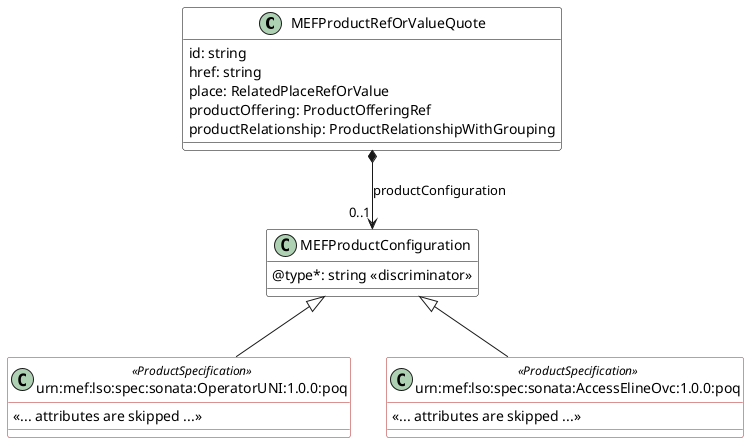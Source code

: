 @startuml
skinparam {
    ClassBackgroundColor White
    ClassBorderColor Black
    ClassBorderColor<<ProductSpecification>> FireBrick
}
set namespaceSeparator none

class MEFProductRefOrValueQuote{

    id: string 
    href: string 
    place: RelatedPlaceRefOrValue
    productOffering: ProductOfferingRef
    productRelationship: ProductRelationshipWithGrouping
   
}


class MEFProductConfiguration {
    @type*: string <<discriminator>>
}


MEFProductRefOrValueQuote *-->"0..1" MEFProductConfiguration : productConfiguration

class urn:mef:lso:spec:sonata:OperatorUNI:1.0.0:poq <<ProductSpecification>> {

    <<... attributes are skipped ...>>
}
MEFProductConfiguration <|-- "urn:mef:lso:spec:sonata:OperatorUNI:1.0.0:poq"



class urn:mef:lso:spec:sonata:AccessElineOvc:1.0.0:poq <<ProductSpecification>> {

    <<... attributes are skipped ...>>
}
MEFProductConfiguration <|-- "urn:mef:lso:spec:sonata:AccessElineOvc:1.0.0:poq"

@enduml
